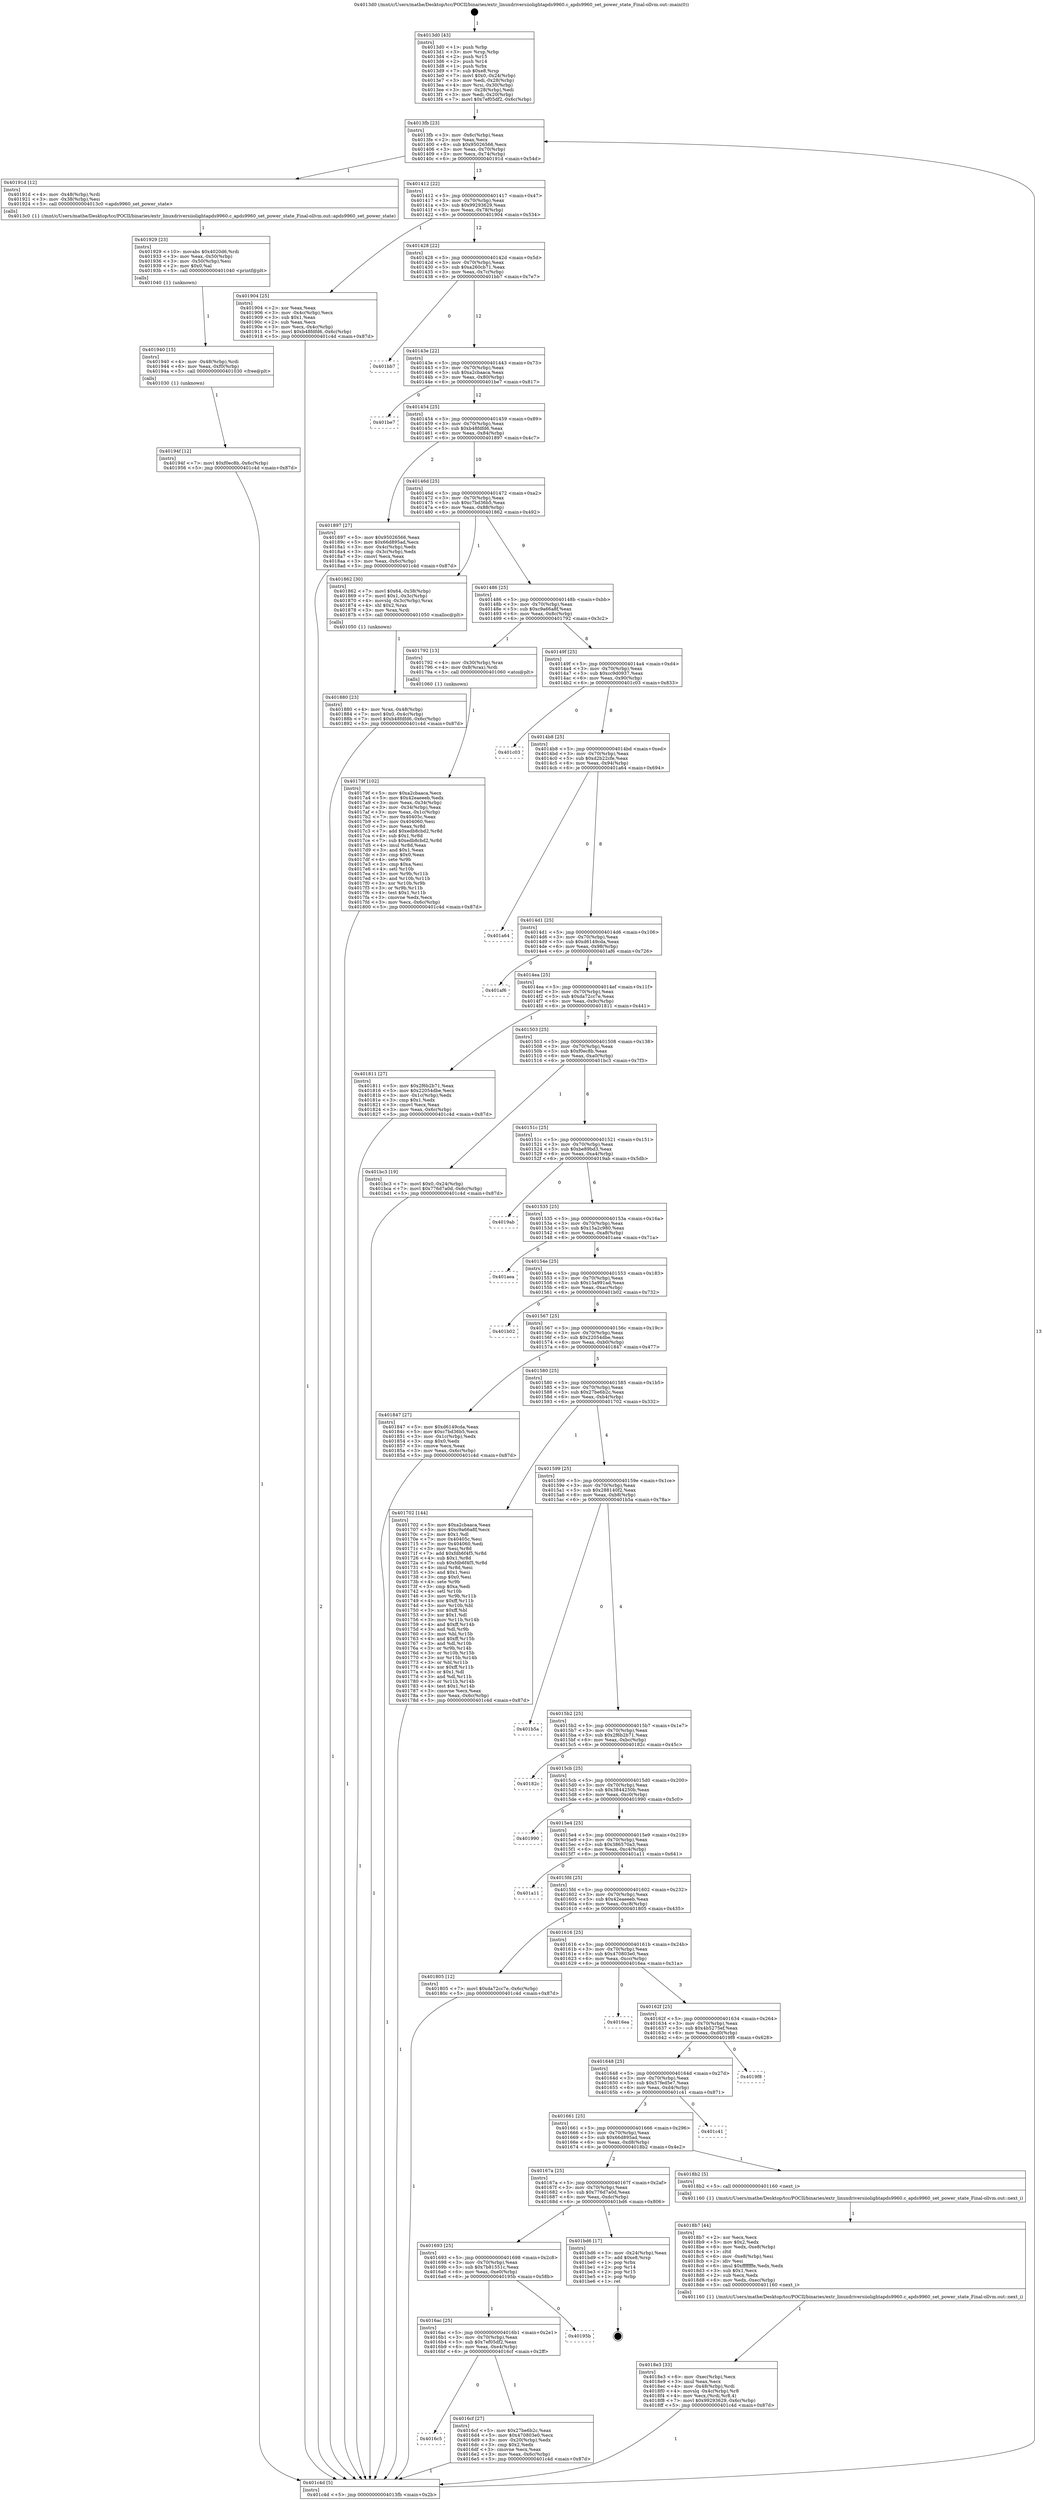 digraph "0x4013d0" {
  label = "0x4013d0 (/mnt/c/Users/mathe/Desktop/tcc/POCII/binaries/extr_linuxdriversiiolightapds9960.c_apds9960_set_power_state_Final-ollvm.out::main(0))"
  labelloc = "t"
  node[shape=record]

  Entry [label="",width=0.3,height=0.3,shape=circle,fillcolor=black,style=filled]
  "0x4013fb" [label="{
     0x4013fb [23]\l
     | [instrs]\l
     &nbsp;&nbsp;0x4013fb \<+3\>: mov -0x6c(%rbp),%eax\l
     &nbsp;&nbsp;0x4013fe \<+2\>: mov %eax,%ecx\l
     &nbsp;&nbsp;0x401400 \<+6\>: sub $0x95026566,%ecx\l
     &nbsp;&nbsp;0x401406 \<+3\>: mov %eax,-0x70(%rbp)\l
     &nbsp;&nbsp;0x401409 \<+3\>: mov %ecx,-0x74(%rbp)\l
     &nbsp;&nbsp;0x40140c \<+6\>: je 000000000040191d \<main+0x54d\>\l
  }"]
  "0x40191d" [label="{
     0x40191d [12]\l
     | [instrs]\l
     &nbsp;&nbsp;0x40191d \<+4\>: mov -0x48(%rbp),%rdi\l
     &nbsp;&nbsp;0x401921 \<+3\>: mov -0x38(%rbp),%esi\l
     &nbsp;&nbsp;0x401924 \<+5\>: call 00000000004013c0 \<apds9960_set_power_state\>\l
     | [calls]\l
     &nbsp;&nbsp;0x4013c0 \{1\} (/mnt/c/Users/mathe/Desktop/tcc/POCII/binaries/extr_linuxdriversiiolightapds9960.c_apds9960_set_power_state_Final-ollvm.out::apds9960_set_power_state)\l
  }"]
  "0x401412" [label="{
     0x401412 [22]\l
     | [instrs]\l
     &nbsp;&nbsp;0x401412 \<+5\>: jmp 0000000000401417 \<main+0x47\>\l
     &nbsp;&nbsp;0x401417 \<+3\>: mov -0x70(%rbp),%eax\l
     &nbsp;&nbsp;0x40141a \<+5\>: sub $0x99293629,%eax\l
     &nbsp;&nbsp;0x40141f \<+3\>: mov %eax,-0x78(%rbp)\l
     &nbsp;&nbsp;0x401422 \<+6\>: je 0000000000401904 \<main+0x534\>\l
  }"]
  Exit [label="",width=0.3,height=0.3,shape=circle,fillcolor=black,style=filled,peripheries=2]
  "0x401904" [label="{
     0x401904 [25]\l
     | [instrs]\l
     &nbsp;&nbsp;0x401904 \<+2\>: xor %eax,%eax\l
     &nbsp;&nbsp;0x401906 \<+3\>: mov -0x4c(%rbp),%ecx\l
     &nbsp;&nbsp;0x401909 \<+3\>: sub $0x1,%eax\l
     &nbsp;&nbsp;0x40190c \<+2\>: sub %eax,%ecx\l
     &nbsp;&nbsp;0x40190e \<+3\>: mov %ecx,-0x4c(%rbp)\l
     &nbsp;&nbsp;0x401911 \<+7\>: movl $0xb48fdfd6,-0x6c(%rbp)\l
     &nbsp;&nbsp;0x401918 \<+5\>: jmp 0000000000401c4d \<main+0x87d\>\l
  }"]
  "0x401428" [label="{
     0x401428 [22]\l
     | [instrs]\l
     &nbsp;&nbsp;0x401428 \<+5\>: jmp 000000000040142d \<main+0x5d\>\l
     &nbsp;&nbsp;0x40142d \<+3\>: mov -0x70(%rbp),%eax\l
     &nbsp;&nbsp;0x401430 \<+5\>: sub $0xa260cb71,%eax\l
     &nbsp;&nbsp;0x401435 \<+3\>: mov %eax,-0x7c(%rbp)\l
     &nbsp;&nbsp;0x401438 \<+6\>: je 0000000000401bb7 \<main+0x7e7\>\l
  }"]
  "0x40194f" [label="{
     0x40194f [12]\l
     | [instrs]\l
     &nbsp;&nbsp;0x40194f \<+7\>: movl $0xf0ec8b,-0x6c(%rbp)\l
     &nbsp;&nbsp;0x401956 \<+5\>: jmp 0000000000401c4d \<main+0x87d\>\l
  }"]
  "0x401bb7" [label="{
     0x401bb7\l
  }", style=dashed]
  "0x40143e" [label="{
     0x40143e [22]\l
     | [instrs]\l
     &nbsp;&nbsp;0x40143e \<+5\>: jmp 0000000000401443 \<main+0x73\>\l
     &nbsp;&nbsp;0x401443 \<+3\>: mov -0x70(%rbp),%eax\l
     &nbsp;&nbsp;0x401446 \<+5\>: sub $0xa2cbaaca,%eax\l
     &nbsp;&nbsp;0x40144b \<+3\>: mov %eax,-0x80(%rbp)\l
     &nbsp;&nbsp;0x40144e \<+6\>: je 0000000000401be7 \<main+0x817\>\l
  }"]
  "0x401940" [label="{
     0x401940 [15]\l
     | [instrs]\l
     &nbsp;&nbsp;0x401940 \<+4\>: mov -0x48(%rbp),%rdi\l
     &nbsp;&nbsp;0x401944 \<+6\>: mov %eax,-0xf0(%rbp)\l
     &nbsp;&nbsp;0x40194a \<+5\>: call 0000000000401030 \<free@plt\>\l
     | [calls]\l
     &nbsp;&nbsp;0x401030 \{1\} (unknown)\l
  }"]
  "0x401be7" [label="{
     0x401be7\l
  }", style=dashed]
  "0x401454" [label="{
     0x401454 [25]\l
     | [instrs]\l
     &nbsp;&nbsp;0x401454 \<+5\>: jmp 0000000000401459 \<main+0x89\>\l
     &nbsp;&nbsp;0x401459 \<+3\>: mov -0x70(%rbp),%eax\l
     &nbsp;&nbsp;0x40145c \<+5\>: sub $0xb48fdfd6,%eax\l
     &nbsp;&nbsp;0x401461 \<+6\>: mov %eax,-0x84(%rbp)\l
     &nbsp;&nbsp;0x401467 \<+6\>: je 0000000000401897 \<main+0x4c7\>\l
  }"]
  "0x401929" [label="{
     0x401929 [23]\l
     | [instrs]\l
     &nbsp;&nbsp;0x401929 \<+10\>: movabs $0x4020d6,%rdi\l
     &nbsp;&nbsp;0x401933 \<+3\>: mov %eax,-0x50(%rbp)\l
     &nbsp;&nbsp;0x401936 \<+3\>: mov -0x50(%rbp),%esi\l
     &nbsp;&nbsp;0x401939 \<+2\>: mov $0x0,%al\l
     &nbsp;&nbsp;0x40193b \<+5\>: call 0000000000401040 \<printf@plt\>\l
     | [calls]\l
     &nbsp;&nbsp;0x401040 \{1\} (unknown)\l
  }"]
  "0x401897" [label="{
     0x401897 [27]\l
     | [instrs]\l
     &nbsp;&nbsp;0x401897 \<+5\>: mov $0x95026566,%eax\l
     &nbsp;&nbsp;0x40189c \<+5\>: mov $0x66d895ad,%ecx\l
     &nbsp;&nbsp;0x4018a1 \<+3\>: mov -0x4c(%rbp),%edx\l
     &nbsp;&nbsp;0x4018a4 \<+3\>: cmp -0x3c(%rbp),%edx\l
     &nbsp;&nbsp;0x4018a7 \<+3\>: cmovl %ecx,%eax\l
     &nbsp;&nbsp;0x4018aa \<+3\>: mov %eax,-0x6c(%rbp)\l
     &nbsp;&nbsp;0x4018ad \<+5\>: jmp 0000000000401c4d \<main+0x87d\>\l
  }"]
  "0x40146d" [label="{
     0x40146d [25]\l
     | [instrs]\l
     &nbsp;&nbsp;0x40146d \<+5\>: jmp 0000000000401472 \<main+0xa2\>\l
     &nbsp;&nbsp;0x401472 \<+3\>: mov -0x70(%rbp),%eax\l
     &nbsp;&nbsp;0x401475 \<+5\>: sub $0xc7bd36b5,%eax\l
     &nbsp;&nbsp;0x40147a \<+6\>: mov %eax,-0x88(%rbp)\l
     &nbsp;&nbsp;0x401480 \<+6\>: je 0000000000401862 \<main+0x492\>\l
  }"]
  "0x4018e3" [label="{
     0x4018e3 [33]\l
     | [instrs]\l
     &nbsp;&nbsp;0x4018e3 \<+6\>: mov -0xec(%rbp),%ecx\l
     &nbsp;&nbsp;0x4018e9 \<+3\>: imul %eax,%ecx\l
     &nbsp;&nbsp;0x4018ec \<+4\>: mov -0x48(%rbp),%rdi\l
     &nbsp;&nbsp;0x4018f0 \<+4\>: movslq -0x4c(%rbp),%r8\l
     &nbsp;&nbsp;0x4018f4 \<+4\>: mov %ecx,(%rdi,%r8,4)\l
     &nbsp;&nbsp;0x4018f8 \<+7\>: movl $0x99293629,-0x6c(%rbp)\l
     &nbsp;&nbsp;0x4018ff \<+5\>: jmp 0000000000401c4d \<main+0x87d\>\l
  }"]
  "0x401862" [label="{
     0x401862 [30]\l
     | [instrs]\l
     &nbsp;&nbsp;0x401862 \<+7\>: movl $0x64,-0x38(%rbp)\l
     &nbsp;&nbsp;0x401869 \<+7\>: movl $0x1,-0x3c(%rbp)\l
     &nbsp;&nbsp;0x401870 \<+4\>: movslq -0x3c(%rbp),%rax\l
     &nbsp;&nbsp;0x401874 \<+4\>: shl $0x2,%rax\l
     &nbsp;&nbsp;0x401878 \<+3\>: mov %rax,%rdi\l
     &nbsp;&nbsp;0x40187b \<+5\>: call 0000000000401050 \<malloc@plt\>\l
     | [calls]\l
     &nbsp;&nbsp;0x401050 \{1\} (unknown)\l
  }"]
  "0x401486" [label="{
     0x401486 [25]\l
     | [instrs]\l
     &nbsp;&nbsp;0x401486 \<+5\>: jmp 000000000040148b \<main+0xbb\>\l
     &nbsp;&nbsp;0x40148b \<+3\>: mov -0x70(%rbp),%eax\l
     &nbsp;&nbsp;0x40148e \<+5\>: sub $0xc9a66a8f,%eax\l
     &nbsp;&nbsp;0x401493 \<+6\>: mov %eax,-0x8c(%rbp)\l
     &nbsp;&nbsp;0x401499 \<+6\>: je 0000000000401792 \<main+0x3c2\>\l
  }"]
  "0x4018b7" [label="{
     0x4018b7 [44]\l
     | [instrs]\l
     &nbsp;&nbsp;0x4018b7 \<+2\>: xor %ecx,%ecx\l
     &nbsp;&nbsp;0x4018b9 \<+5\>: mov $0x2,%edx\l
     &nbsp;&nbsp;0x4018be \<+6\>: mov %edx,-0xe8(%rbp)\l
     &nbsp;&nbsp;0x4018c4 \<+1\>: cltd\l
     &nbsp;&nbsp;0x4018c5 \<+6\>: mov -0xe8(%rbp),%esi\l
     &nbsp;&nbsp;0x4018cb \<+2\>: idiv %esi\l
     &nbsp;&nbsp;0x4018cd \<+6\>: imul $0xfffffffe,%edx,%edx\l
     &nbsp;&nbsp;0x4018d3 \<+3\>: sub $0x1,%ecx\l
     &nbsp;&nbsp;0x4018d6 \<+2\>: sub %ecx,%edx\l
     &nbsp;&nbsp;0x4018d8 \<+6\>: mov %edx,-0xec(%rbp)\l
     &nbsp;&nbsp;0x4018de \<+5\>: call 0000000000401160 \<next_i\>\l
     | [calls]\l
     &nbsp;&nbsp;0x401160 \{1\} (/mnt/c/Users/mathe/Desktop/tcc/POCII/binaries/extr_linuxdriversiiolightapds9960.c_apds9960_set_power_state_Final-ollvm.out::next_i)\l
  }"]
  "0x401792" [label="{
     0x401792 [13]\l
     | [instrs]\l
     &nbsp;&nbsp;0x401792 \<+4\>: mov -0x30(%rbp),%rax\l
     &nbsp;&nbsp;0x401796 \<+4\>: mov 0x8(%rax),%rdi\l
     &nbsp;&nbsp;0x40179a \<+5\>: call 0000000000401060 \<atoi@plt\>\l
     | [calls]\l
     &nbsp;&nbsp;0x401060 \{1\} (unknown)\l
  }"]
  "0x40149f" [label="{
     0x40149f [25]\l
     | [instrs]\l
     &nbsp;&nbsp;0x40149f \<+5\>: jmp 00000000004014a4 \<main+0xd4\>\l
     &nbsp;&nbsp;0x4014a4 \<+3\>: mov -0x70(%rbp),%eax\l
     &nbsp;&nbsp;0x4014a7 \<+5\>: sub $0xcc9d0937,%eax\l
     &nbsp;&nbsp;0x4014ac \<+6\>: mov %eax,-0x90(%rbp)\l
     &nbsp;&nbsp;0x4014b2 \<+6\>: je 0000000000401c03 \<main+0x833\>\l
  }"]
  "0x401880" [label="{
     0x401880 [23]\l
     | [instrs]\l
     &nbsp;&nbsp;0x401880 \<+4\>: mov %rax,-0x48(%rbp)\l
     &nbsp;&nbsp;0x401884 \<+7\>: movl $0x0,-0x4c(%rbp)\l
     &nbsp;&nbsp;0x40188b \<+7\>: movl $0xb48fdfd6,-0x6c(%rbp)\l
     &nbsp;&nbsp;0x401892 \<+5\>: jmp 0000000000401c4d \<main+0x87d\>\l
  }"]
  "0x401c03" [label="{
     0x401c03\l
  }", style=dashed]
  "0x4014b8" [label="{
     0x4014b8 [25]\l
     | [instrs]\l
     &nbsp;&nbsp;0x4014b8 \<+5\>: jmp 00000000004014bd \<main+0xed\>\l
     &nbsp;&nbsp;0x4014bd \<+3\>: mov -0x70(%rbp),%eax\l
     &nbsp;&nbsp;0x4014c0 \<+5\>: sub $0xd2b22cfe,%eax\l
     &nbsp;&nbsp;0x4014c5 \<+6\>: mov %eax,-0x94(%rbp)\l
     &nbsp;&nbsp;0x4014cb \<+6\>: je 0000000000401a64 \<main+0x694\>\l
  }"]
  "0x40179f" [label="{
     0x40179f [102]\l
     | [instrs]\l
     &nbsp;&nbsp;0x40179f \<+5\>: mov $0xa2cbaaca,%ecx\l
     &nbsp;&nbsp;0x4017a4 \<+5\>: mov $0x42eaeeeb,%edx\l
     &nbsp;&nbsp;0x4017a9 \<+3\>: mov %eax,-0x34(%rbp)\l
     &nbsp;&nbsp;0x4017ac \<+3\>: mov -0x34(%rbp),%eax\l
     &nbsp;&nbsp;0x4017af \<+3\>: mov %eax,-0x1c(%rbp)\l
     &nbsp;&nbsp;0x4017b2 \<+7\>: mov 0x40405c,%eax\l
     &nbsp;&nbsp;0x4017b9 \<+7\>: mov 0x404060,%esi\l
     &nbsp;&nbsp;0x4017c0 \<+3\>: mov %eax,%r8d\l
     &nbsp;&nbsp;0x4017c3 \<+7\>: add $0xedb8cbd2,%r8d\l
     &nbsp;&nbsp;0x4017ca \<+4\>: sub $0x1,%r8d\l
     &nbsp;&nbsp;0x4017ce \<+7\>: sub $0xedb8cbd2,%r8d\l
     &nbsp;&nbsp;0x4017d5 \<+4\>: imul %r8d,%eax\l
     &nbsp;&nbsp;0x4017d9 \<+3\>: and $0x1,%eax\l
     &nbsp;&nbsp;0x4017dc \<+3\>: cmp $0x0,%eax\l
     &nbsp;&nbsp;0x4017df \<+4\>: sete %r9b\l
     &nbsp;&nbsp;0x4017e3 \<+3\>: cmp $0xa,%esi\l
     &nbsp;&nbsp;0x4017e6 \<+4\>: setl %r10b\l
     &nbsp;&nbsp;0x4017ea \<+3\>: mov %r9b,%r11b\l
     &nbsp;&nbsp;0x4017ed \<+3\>: and %r10b,%r11b\l
     &nbsp;&nbsp;0x4017f0 \<+3\>: xor %r10b,%r9b\l
     &nbsp;&nbsp;0x4017f3 \<+3\>: or %r9b,%r11b\l
     &nbsp;&nbsp;0x4017f6 \<+4\>: test $0x1,%r11b\l
     &nbsp;&nbsp;0x4017fa \<+3\>: cmovne %edx,%ecx\l
     &nbsp;&nbsp;0x4017fd \<+3\>: mov %ecx,-0x6c(%rbp)\l
     &nbsp;&nbsp;0x401800 \<+5\>: jmp 0000000000401c4d \<main+0x87d\>\l
  }"]
  "0x401a64" [label="{
     0x401a64\l
  }", style=dashed]
  "0x4014d1" [label="{
     0x4014d1 [25]\l
     | [instrs]\l
     &nbsp;&nbsp;0x4014d1 \<+5\>: jmp 00000000004014d6 \<main+0x106\>\l
     &nbsp;&nbsp;0x4014d6 \<+3\>: mov -0x70(%rbp),%eax\l
     &nbsp;&nbsp;0x4014d9 \<+5\>: sub $0xd6149cda,%eax\l
     &nbsp;&nbsp;0x4014de \<+6\>: mov %eax,-0x98(%rbp)\l
     &nbsp;&nbsp;0x4014e4 \<+6\>: je 0000000000401af6 \<main+0x726\>\l
  }"]
  "0x4013d0" [label="{
     0x4013d0 [43]\l
     | [instrs]\l
     &nbsp;&nbsp;0x4013d0 \<+1\>: push %rbp\l
     &nbsp;&nbsp;0x4013d1 \<+3\>: mov %rsp,%rbp\l
     &nbsp;&nbsp;0x4013d4 \<+2\>: push %r15\l
     &nbsp;&nbsp;0x4013d6 \<+2\>: push %r14\l
     &nbsp;&nbsp;0x4013d8 \<+1\>: push %rbx\l
     &nbsp;&nbsp;0x4013d9 \<+7\>: sub $0xe8,%rsp\l
     &nbsp;&nbsp;0x4013e0 \<+7\>: movl $0x0,-0x24(%rbp)\l
     &nbsp;&nbsp;0x4013e7 \<+3\>: mov %edi,-0x28(%rbp)\l
     &nbsp;&nbsp;0x4013ea \<+4\>: mov %rsi,-0x30(%rbp)\l
     &nbsp;&nbsp;0x4013ee \<+3\>: mov -0x28(%rbp),%edi\l
     &nbsp;&nbsp;0x4013f1 \<+3\>: mov %edi,-0x20(%rbp)\l
     &nbsp;&nbsp;0x4013f4 \<+7\>: movl $0x7ef05df2,-0x6c(%rbp)\l
  }"]
  "0x401af6" [label="{
     0x401af6\l
  }", style=dashed]
  "0x4014ea" [label="{
     0x4014ea [25]\l
     | [instrs]\l
     &nbsp;&nbsp;0x4014ea \<+5\>: jmp 00000000004014ef \<main+0x11f\>\l
     &nbsp;&nbsp;0x4014ef \<+3\>: mov -0x70(%rbp),%eax\l
     &nbsp;&nbsp;0x4014f2 \<+5\>: sub $0xda72cc7e,%eax\l
     &nbsp;&nbsp;0x4014f7 \<+6\>: mov %eax,-0x9c(%rbp)\l
     &nbsp;&nbsp;0x4014fd \<+6\>: je 0000000000401811 \<main+0x441\>\l
  }"]
  "0x401c4d" [label="{
     0x401c4d [5]\l
     | [instrs]\l
     &nbsp;&nbsp;0x401c4d \<+5\>: jmp 00000000004013fb \<main+0x2b\>\l
  }"]
  "0x401811" [label="{
     0x401811 [27]\l
     | [instrs]\l
     &nbsp;&nbsp;0x401811 \<+5\>: mov $0x2f6b2b71,%eax\l
     &nbsp;&nbsp;0x401816 \<+5\>: mov $0x22054dbe,%ecx\l
     &nbsp;&nbsp;0x40181b \<+3\>: mov -0x1c(%rbp),%edx\l
     &nbsp;&nbsp;0x40181e \<+3\>: cmp $0x1,%edx\l
     &nbsp;&nbsp;0x401821 \<+3\>: cmovl %ecx,%eax\l
     &nbsp;&nbsp;0x401824 \<+3\>: mov %eax,-0x6c(%rbp)\l
     &nbsp;&nbsp;0x401827 \<+5\>: jmp 0000000000401c4d \<main+0x87d\>\l
  }"]
  "0x401503" [label="{
     0x401503 [25]\l
     | [instrs]\l
     &nbsp;&nbsp;0x401503 \<+5\>: jmp 0000000000401508 \<main+0x138\>\l
     &nbsp;&nbsp;0x401508 \<+3\>: mov -0x70(%rbp),%eax\l
     &nbsp;&nbsp;0x40150b \<+5\>: sub $0xf0ec8b,%eax\l
     &nbsp;&nbsp;0x401510 \<+6\>: mov %eax,-0xa0(%rbp)\l
     &nbsp;&nbsp;0x401516 \<+6\>: je 0000000000401bc3 \<main+0x7f3\>\l
  }"]
  "0x4016c5" [label="{
     0x4016c5\l
  }", style=dashed]
  "0x401bc3" [label="{
     0x401bc3 [19]\l
     | [instrs]\l
     &nbsp;&nbsp;0x401bc3 \<+7\>: movl $0x0,-0x24(%rbp)\l
     &nbsp;&nbsp;0x401bca \<+7\>: movl $0x776d7a0d,-0x6c(%rbp)\l
     &nbsp;&nbsp;0x401bd1 \<+5\>: jmp 0000000000401c4d \<main+0x87d\>\l
  }"]
  "0x40151c" [label="{
     0x40151c [25]\l
     | [instrs]\l
     &nbsp;&nbsp;0x40151c \<+5\>: jmp 0000000000401521 \<main+0x151\>\l
     &nbsp;&nbsp;0x401521 \<+3\>: mov -0x70(%rbp),%eax\l
     &nbsp;&nbsp;0x401524 \<+5\>: sub $0xbe89bd3,%eax\l
     &nbsp;&nbsp;0x401529 \<+6\>: mov %eax,-0xa4(%rbp)\l
     &nbsp;&nbsp;0x40152f \<+6\>: je 00000000004019ab \<main+0x5db\>\l
  }"]
  "0x4016cf" [label="{
     0x4016cf [27]\l
     | [instrs]\l
     &nbsp;&nbsp;0x4016cf \<+5\>: mov $0x27be6b2c,%eax\l
     &nbsp;&nbsp;0x4016d4 \<+5\>: mov $0x470803e0,%ecx\l
     &nbsp;&nbsp;0x4016d9 \<+3\>: mov -0x20(%rbp),%edx\l
     &nbsp;&nbsp;0x4016dc \<+3\>: cmp $0x2,%edx\l
     &nbsp;&nbsp;0x4016df \<+3\>: cmovne %ecx,%eax\l
     &nbsp;&nbsp;0x4016e2 \<+3\>: mov %eax,-0x6c(%rbp)\l
     &nbsp;&nbsp;0x4016e5 \<+5\>: jmp 0000000000401c4d \<main+0x87d\>\l
  }"]
  "0x4019ab" [label="{
     0x4019ab\l
  }", style=dashed]
  "0x401535" [label="{
     0x401535 [25]\l
     | [instrs]\l
     &nbsp;&nbsp;0x401535 \<+5\>: jmp 000000000040153a \<main+0x16a\>\l
     &nbsp;&nbsp;0x40153a \<+3\>: mov -0x70(%rbp),%eax\l
     &nbsp;&nbsp;0x40153d \<+5\>: sub $0x15a2c980,%eax\l
     &nbsp;&nbsp;0x401542 \<+6\>: mov %eax,-0xa8(%rbp)\l
     &nbsp;&nbsp;0x401548 \<+6\>: je 0000000000401aea \<main+0x71a\>\l
  }"]
  "0x4016ac" [label="{
     0x4016ac [25]\l
     | [instrs]\l
     &nbsp;&nbsp;0x4016ac \<+5\>: jmp 00000000004016b1 \<main+0x2e1\>\l
     &nbsp;&nbsp;0x4016b1 \<+3\>: mov -0x70(%rbp),%eax\l
     &nbsp;&nbsp;0x4016b4 \<+5\>: sub $0x7ef05df2,%eax\l
     &nbsp;&nbsp;0x4016b9 \<+6\>: mov %eax,-0xe4(%rbp)\l
     &nbsp;&nbsp;0x4016bf \<+6\>: je 00000000004016cf \<main+0x2ff\>\l
  }"]
  "0x401aea" [label="{
     0x401aea\l
  }", style=dashed]
  "0x40154e" [label="{
     0x40154e [25]\l
     | [instrs]\l
     &nbsp;&nbsp;0x40154e \<+5\>: jmp 0000000000401553 \<main+0x183\>\l
     &nbsp;&nbsp;0x401553 \<+3\>: mov -0x70(%rbp),%eax\l
     &nbsp;&nbsp;0x401556 \<+5\>: sub $0x15a991ad,%eax\l
     &nbsp;&nbsp;0x40155b \<+6\>: mov %eax,-0xac(%rbp)\l
     &nbsp;&nbsp;0x401561 \<+6\>: je 0000000000401b02 \<main+0x732\>\l
  }"]
  "0x40195b" [label="{
     0x40195b\l
  }", style=dashed]
  "0x401b02" [label="{
     0x401b02\l
  }", style=dashed]
  "0x401567" [label="{
     0x401567 [25]\l
     | [instrs]\l
     &nbsp;&nbsp;0x401567 \<+5\>: jmp 000000000040156c \<main+0x19c\>\l
     &nbsp;&nbsp;0x40156c \<+3\>: mov -0x70(%rbp),%eax\l
     &nbsp;&nbsp;0x40156f \<+5\>: sub $0x22054dbe,%eax\l
     &nbsp;&nbsp;0x401574 \<+6\>: mov %eax,-0xb0(%rbp)\l
     &nbsp;&nbsp;0x40157a \<+6\>: je 0000000000401847 \<main+0x477\>\l
  }"]
  "0x401693" [label="{
     0x401693 [25]\l
     | [instrs]\l
     &nbsp;&nbsp;0x401693 \<+5\>: jmp 0000000000401698 \<main+0x2c8\>\l
     &nbsp;&nbsp;0x401698 \<+3\>: mov -0x70(%rbp),%eax\l
     &nbsp;&nbsp;0x40169b \<+5\>: sub $0x7b81551c,%eax\l
     &nbsp;&nbsp;0x4016a0 \<+6\>: mov %eax,-0xe0(%rbp)\l
     &nbsp;&nbsp;0x4016a6 \<+6\>: je 000000000040195b \<main+0x58b\>\l
  }"]
  "0x401847" [label="{
     0x401847 [27]\l
     | [instrs]\l
     &nbsp;&nbsp;0x401847 \<+5\>: mov $0xd6149cda,%eax\l
     &nbsp;&nbsp;0x40184c \<+5\>: mov $0xc7bd36b5,%ecx\l
     &nbsp;&nbsp;0x401851 \<+3\>: mov -0x1c(%rbp),%edx\l
     &nbsp;&nbsp;0x401854 \<+3\>: cmp $0x0,%edx\l
     &nbsp;&nbsp;0x401857 \<+3\>: cmove %ecx,%eax\l
     &nbsp;&nbsp;0x40185a \<+3\>: mov %eax,-0x6c(%rbp)\l
     &nbsp;&nbsp;0x40185d \<+5\>: jmp 0000000000401c4d \<main+0x87d\>\l
  }"]
  "0x401580" [label="{
     0x401580 [25]\l
     | [instrs]\l
     &nbsp;&nbsp;0x401580 \<+5\>: jmp 0000000000401585 \<main+0x1b5\>\l
     &nbsp;&nbsp;0x401585 \<+3\>: mov -0x70(%rbp),%eax\l
     &nbsp;&nbsp;0x401588 \<+5\>: sub $0x27be6b2c,%eax\l
     &nbsp;&nbsp;0x40158d \<+6\>: mov %eax,-0xb4(%rbp)\l
     &nbsp;&nbsp;0x401593 \<+6\>: je 0000000000401702 \<main+0x332\>\l
  }"]
  "0x401bd6" [label="{
     0x401bd6 [17]\l
     | [instrs]\l
     &nbsp;&nbsp;0x401bd6 \<+3\>: mov -0x24(%rbp),%eax\l
     &nbsp;&nbsp;0x401bd9 \<+7\>: add $0xe8,%rsp\l
     &nbsp;&nbsp;0x401be0 \<+1\>: pop %rbx\l
     &nbsp;&nbsp;0x401be1 \<+2\>: pop %r14\l
     &nbsp;&nbsp;0x401be3 \<+2\>: pop %r15\l
     &nbsp;&nbsp;0x401be5 \<+1\>: pop %rbp\l
     &nbsp;&nbsp;0x401be6 \<+1\>: ret\l
  }"]
  "0x401702" [label="{
     0x401702 [144]\l
     | [instrs]\l
     &nbsp;&nbsp;0x401702 \<+5\>: mov $0xa2cbaaca,%eax\l
     &nbsp;&nbsp;0x401707 \<+5\>: mov $0xc9a66a8f,%ecx\l
     &nbsp;&nbsp;0x40170c \<+2\>: mov $0x1,%dl\l
     &nbsp;&nbsp;0x40170e \<+7\>: mov 0x40405c,%esi\l
     &nbsp;&nbsp;0x401715 \<+7\>: mov 0x404060,%edi\l
     &nbsp;&nbsp;0x40171c \<+3\>: mov %esi,%r8d\l
     &nbsp;&nbsp;0x40171f \<+7\>: add $0xfdb6f4f5,%r8d\l
     &nbsp;&nbsp;0x401726 \<+4\>: sub $0x1,%r8d\l
     &nbsp;&nbsp;0x40172a \<+7\>: sub $0xfdb6f4f5,%r8d\l
     &nbsp;&nbsp;0x401731 \<+4\>: imul %r8d,%esi\l
     &nbsp;&nbsp;0x401735 \<+3\>: and $0x1,%esi\l
     &nbsp;&nbsp;0x401738 \<+3\>: cmp $0x0,%esi\l
     &nbsp;&nbsp;0x40173b \<+4\>: sete %r9b\l
     &nbsp;&nbsp;0x40173f \<+3\>: cmp $0xa,%edi\l
     &nbsp;&nbsp;0x401742 \<+4\>: setl %r10b\l
     &nbsp;&nbsp;0x401746 \<+3\>: mov %r9b,%r11b\l
     &nbsp;&nbsp;0x401749 \<+4\>: xor $0xff,%r11b\l
     &nbsp;&nbsp;0x40174d \<+3\>: mov %r10b,%bl\l
     &nbsp;&nbsp;0x401750 \<+3\>: xor $0xff,%bl\l
     &nbsp;&nbsp;0x401753 \<+3\>: xor $0x1,%dl\l
     &nbsp;&nbsp;0x401756 \<+3\>: mov %r11b,%r14b\l
     &nbsp;&nbsp;0x401759 \<+4\>: and $0xff,%r14b\l
     &nbsp;&nbsp;0x40175d \<+3\>: and %dl,%r9b\l
     &nbsp;&nbsp;0x401760 \<+3\>: mov %bl,%r15b\l
     &nbsp;&nbsp;0x401763 \<+4\>: and $0xff,%r15b\l
     &nbsp;&nbsp;0x401767 \<+3\>: and %dl,%r10b\l
     &nbsp;&nbsp;0x40176a \<+3\>: or %r9b,%r14b\l
     &nbsp;&nbsp;0x40176d \<+3\>: or %r10b,%r15b\l
     &nbsp;&nbsp;0x401770 \<+3\>: xor %r15b,%r14b\l
     &nbsp;&nbsp;0x401773 \<+3\>: or %bl,%r11b\l
     &nbsp;&nbsp;0x401776 \<+4\>: xor $0xff,%r11b\l
     &nbsp;&nbsp;0x40177a \<+3\>: or $0x1,%dl\l
     &nbsp;&nbsp;0x40177d \<+3\>: and %dl,%r11b\l
     &nbsp;&nbsp;0x401780 \<+3\>: or %r11b,%r14b\l
     &nbsp;&nbsp;0x401783 \<+4\>: test $0x1,%r14b\l
     &nbsp;&nbsp;0x401787 \<+3\>: cmovne %ecx,%eax\l
     &nbsp;&nbsp;0x40178a \<+3\>: mov %eax,-0x6c(%rbp)\l
     &nbsp;&nbsp;0x40178d \<+5\>: jmp 0000000000401c4d \<main+0x87d\>\l
  }"]
  "0x401599" [label="{
     0x401599 [25]\l
     | [instrs]\l
     &nbsp;&nbsp;0x401599 \<+5\>: jmp 000000000040159e \<main+0x1ce\>\l
     &nbsp;&nbsp;0x40159e \<+3\>: mov -0x70(%rbp),%eax\l
     &nbsp;&nbsp;0x4015a1 \<+5\>: sub $0x288140f2,%eax\l
     &nbsp;&nbsp;0x4015a6 \<+6\>: mov %eax,-0xb8(%rbp)\l
     &nbsp;&nbsp;0x4015ac \<+6\>: je 0000000000401b5a \<main+0x78a\>\l
  }"]
  "0x40167a" [label="{
     0x40167a [25]\l
     | [instrs]\l
     &nbsp;&nbsp;0x40167a \<+5\>: jmp 000000000040167f \<main+0x2af\>\l
     &nbsp;&nbsp;0x40167f \<+3\>: mov -0x70(%rbp),%eax\l
     &nbsp;&nbsp;0x401682 \<+5\>: sub $0x776d7a0d,%eax\l
     &nbsp;&nbsp;0x401687 \<+6\>: mov %eax,-0xdc(%rbp)\l
     &nbsp;&nbsp;0x40168d \<+6\>: je 0000000000401bd6 \<main+0x806\>\l
  }"]
  "0x401b5a" [label="{
     0x401b5a\l
  }", style=dashed]
  "0x4015b2" [label="{
     0x4015b2 [25]\l
     | [instrs]\l
     &nbsp;&nbsp;0x4015b2 \<+5\>: jmp 00000000004015b7 \<main+0x1e7\>\l
     &nbsp;&nbsp;0x4015b7 \<+3\>: mov -0x70(%rbp),%eax\l
     &nbsp;&nbsp;0x4015ba \<+5\>: sub $0x2f6b2b71,%eax\l
     &nbsp;&nbsp;0x4015bf \<+6\>: mov %eax,-0xbc(%rbp)\l
     &nbsp;&nbsp;0x4015c5 \<+6\>: je 000000000040182c \<main+0x45c\>\l
  }"]
  "0x4018b2" [label="{
     0x4018b2 [5]\l
     | [instrs]\l
     &nbsp;&nbsp;0x4018b2 \<+5\>: call 0000000000401160 \<next_i\>\l
     | [calls]\l
     &nbsp;&nbsp;0x401160 \{1\} (/mnt/c/Users/mathe/Desktop/tcc/POCII/binaries/extr_linuxdriversiiolightapds9960.c_apds9960_set_power_state_Final-ollvm.out::next_i)\l
  }"]
  "0x40182c" [label="{
     0x40182c\l
  }", style=dashed]
  "0x4015cb" [label="{
     0x4015cb [25]\l
     | [instrs]\l
     &nbsp;&nbsp;0x4015cb \<+5\>: jmp 00000000004015d0 \<main+0x200\>\l
     &nbsp;&nbsp;0x4015d0 \<+3\>: mov -0x70(%rbp),%eax\l
     &nbsp;&nbsp;0x4015d3 \<+5\>: sub $0x3844250b,%eax\l
     &nbsp;&nbsp;0x4015d8 \<+6\>: mov %eax,-0xc0(%rbp)\l
     &nbsp;&nbsp;0x4015de \<+6\>: je 0000000000401990 \<main+0x5c0\>\l
  }"]
  "0x401661" [label="{
     0x401661 [25]\l
     | [instrs]\l
     &nbsp;&nbsp;0x401661 \<+5\>: jmp 0000000000401666 \<main+0x296\>\l
     &nbsp;&nbsp;0x401666 \<+3\>: mov -0x70(%rbp),%eax\l
     &nbsp;&nbsp;0x401669 \<+5\>: sub $0x66d895ad,%eax\l
     &nbsp;&nbsp;0x40166e \<+6\>: mov %eax,-0xd8(%rbp)\l
     &nbsp;&nbsp;0x401674 \<+6\>: je 00000000004018b2 \<main+0x4e2\>\l
  }"]
  "0x401990" [label="{
     0x401990\l
  }", style=dashed]
  "0x4015e4" [label="{
     0x4015e4 [25]\l
     | [instrs]\l
     &nbsp;&nbsp;0x4015e4 \<+5\>: jmp 00000000004015e9 \<main+0x219\>\l
     &nbsp;&nbsp;0x4015e9 \<+3\>: mov -0x70(%rbp),%eax\l
     &nbsp;&nbsp;0x4015ec \<+5\>: sub $0x386570a3,%eax\l
     &nbsp;&nbsp;0x4015f1 \<+6\>: mov %eax,-0xc4(%rbp)\l
     &nbsp;&nbsp;0x4015f7 \<+6\>: je 0000000000401a11 \<main+0x641\>\l
  }"]
  "0x401c41" [label="{
     0x401c41\l
  }", style=dashed]
  "0x401a11" [label="{
     0x401a11\l
  }", style=dashed]
  "0x4015fd" [label="{
     0x4015fd [25]\l
     | [instrs]\l
     &nbsp;&nbsp;0x4015fd \<+5\>: jmp 0000000000401602 \<main+0x232\>\l
     &nbsp;&nbsp;0x401602 \<+3\>: mov -0x70(%rbp),%eax\l
     &nbsp;&nbsp;0x401605 \<+5\>: sub $0x42eaeeeb,%eax\l
     &nbsp;&nbsp;0x40160a \<+6\>: mov %eax,-0xc8(%rbp)\l
     &nbsp;&nbsp;0x401610 \<+6\>: je 0000000000401805 \<main+0x435\>\l
  }"]
  "0x401648" [label="{
     0x401648 [25]\l
     | [instrs]\l
     &nbsp;&nbsp;0x401648 \<+5\>: jmp 000000000040164d \<main+0x27d\>\l
     &nbsp;&nbsp;0x40164d \<+3\>: mov -0x70(%rbp),%eax\l
     &nbsp;&nbsp;0x401650 \<+5\>: sub $0x57fed5e7,%eax\l
     &nbsp;&nbsp;0x401655 \<+6\>: mov %eax,-0xd4(%rbp)\l
     &nbsp;&nbsp;0x40165b \<+6\>: je 0000000000401c41 \<main+0x871\>\l
  }"]
  "0x401805" [label="{
     0x401805 [12]\l
     | [instrs]\l
     &nbsp;&nbsp;0x401805 \<+7\>: movl $0xda72cc7e,-0x6c(%rbp)\l
     &nbsp;&nbsp;0x40180c \<+5\>: jmp 0000000000401c4d \<main+0x87d\>\l
  }"]
  "0x401616" [label="{
     0x401616 [25]\l
     | [instrs]\l
     &nbsp;&nbsp;0x401616 \<+5\>: jmp 000000000040161b \<main+0x24b\>\l
     &nbsp;&nbsp;0x40161b \<+3\>: mov -0x70(%rbp),%eax\l
     &nbsp;&nbsp;0x40161e \<+5\>: sub $0x470803e0,%eax\l
     &nbsp;&nbsp;0x401623 \<+6\>: mov %eax,-0xcc(%rbp)\l
     &nbsp;&nbsp;0x401629 \<+6\>: je 00000000004016ea \<main+0x31a\>\l
  }"]
  "0x4019f8" [label="{
     0x4019f8\l
  }", style=dashed]
  "0x4016ea" [label="{
     0x4016ea\l
  }", style=dashed]
  "0x40162f" [label="{
     0x40162f [25]\l
     | [instrs]\l
     &nbsp;&nbsp;0x40162f \<+5\>: jmp 0000000000401634 \<main+0x264\>\l
     &nbsp;&nbsp;0x401634 \<+3\>: mov -0x70(%rbp),%eax\l
     &nbsp;&nbsp;0x401637 \<+5\>: sub $0x4b5275ef,%eax\l
     &nbsp;&nbsp;0x40163c \<+6\>: mov %eax,-0xd0(%rbp)\l
     &nbsp;&nbsp;0x401642 \<+6\>: je 00000000004019f8 \<main+0x628\>\l
  }"]
  Entry -> "0x4013d0" [label=" 1"]
  "0x4013fb" -> "0x40191d" [label=" 1"]
  "0x4013fb" -> "0x401412" [label=" 13"]
  "0x401bd6" -> Exit [label=" 1"]
  "0x401412" -> "0x401904" [label=" 1"]
  "0x401412" -> "0x401428" [label=" 12"]
  "0x401bc3" -> "0x401c4d" [label=" 1"]
  "0x401428" -> "0x401bb7" [label=" 0"]
  "0x401428" -> "0x40143e" [label=" 12"]
  "0x40194f" -> "0x401c4d" [label=" 1"]
  "0x40143e" -> "0x401be7" [label=" 0"]
  "0x40143e" -> "0x401454" [label=" 12"]
  "0x401940" -> "0x40194f" [label=" 1"]
  "0x401454" -> "0x401897" [label=" 2"]
  "0x401454" -> "0x40146d" [label=" 10"]
  "0x401929" -> "0x401940" [label=" 1"]
  "0x40146d" -> "0x401862" [label=" 1"]
  "0x40146d" -> "0x401486" [label=" 9"]
  "0x40191d" -> "0x401929" [label=" 1"]
  "0x401486" -> "0x401792" [label=" 1"]
  "0x401486" -> "0x40149f" [label=" 8"]
  "0x401904" -> "0x401c4d" [label=" 1"]
  "0x40149f" -> "0x401c03" [label=" 0"]
  "0x40149f" -> "0x4014b8" [label=" 8"]
  "0x4018e3" -> "0x401c4d" [label=" 1"]
  "0x4014b8" -> "0x401a64" [label=" 0"]
  "0x4014b8" -> "0x4014d1" [label=" 8"]
  "0x4018b7" -> "0x4018e3" [label=" 1"]
  "0x4014d1" -> "0x401af6" [label=" 0"]
  "0x4014d1" -> "0x4014ea" [label=" 8"]
  "0x4018b2" -> "0x4018b7" [label=" 1"]
  "0x4014ea" -> "0x401811" [label=" 1"]
  "0x4014ea" -> "0x401503" [label=" 7"]
  "0x401897" -> "0x401c4d" [label=" 2"]
  "0x401503" -> "0x401bc3" [label=" 1"]
  "0x401503" -> "0x40151c" [label=" 6"]
  "0x401880" -> "0x401c4d" [label=" 1"]
  "0x40151c" -> "0x4019ab" [label=" 0"]
  "0x40151c" -> "0x401535" [label=" 6"]
  "0x401862" -> "0x401880" [label=" 1"]
  "0x401535" -> "0x401aea" [label=" 0"]
  "0x401535" -> "0x40154e" [label=" 6"]
  "0x401811" -> "0x401c4d" [label=" 1"]
  "0x40154e" -> "0x401b02" [label=" 0"]
  "0x40154e" -> "0x401567" [label=" 6"]
  "0x401805" -> "0x401c4d" [label=" 1"]
  "0x401567" -> "0x401847" [label=" 1"]
  "0x401567" -> "0x401580" [label=" 5"]
  "0x401792" -> "0x40179f" [label=" 1"]
  "0x401580" -> "0x401702" [label=" 1"]
  "0x401580" -> "0x401599" [label=" 4"]
  "0x401702" -> "0x401c4d" [label=" 1"]
  "0x401599" -> "0x401b5a" [label=" 0"]
  "0x401599" -> "0x4015b2" [label=" 4"]
  "0x4013d0" -> "0x4013fb" [label=" 1"]
  "0x4015b2" -> "0x40182c" [label=" 0"]
  "0x4015b2" -> "0x4015cb" [label=" 4"]
  "0x4016cf" -> "0x401c4d" [label=" 1"]
  "0x4015cb" -> "0x401990" [label=" 0"]
  "0x4015cb" -> "0x4015e4" [label=" 4"]
  "0x4016ac" -> "0x4016cf" [label=" 1"]
  "0x4015e4" -> "0x401a11" [label=" 0"]
  "0x4015e4" -> "0x4015fd" [label=" 4"]
  "0x401847" -> "0x401c4d" [label=" 1"]
  "0x4015fd" -> "0x401805" [label=" 1"]
  "0x4015fd" -> "0x401616" [label=" 3"]
  "0x401693" -> "0x40195b" [label=" 0"]
  "0x401616" -> "0x4016ea" [label=" 0"]
  "0x401616" -> "0x40162f" [label=" 3"]
  "0x40179f" -> "0x401c4d" [label=" 1"]
  "0x40162f" -> "0x4019f8" [label=" 0"]
  "0x40162f" -> "0x401648" [label=" 3"]
  "0x401693" -> "0x4016ac" [label=" 1"]
  "0x401648" -> "0x401c41" [label=" 0"]
  "0x401648" -> "0x401661" [label=" 3"]
  "0x4016ac" -> "0x4016c5" [label=" 0"]
  "0x401661" -> "0x4018b2" [label=" 1"]
  "0x401661" -> "0x40167a" [label=" 2"]
  "0x401c4d" -> "0x4013fb" [label=" 13"]
  "0x40167a" -> "0x401bd6" [label=" 1"]
  "0x40167a" -> "0x401693" [label=" 1"]
}
